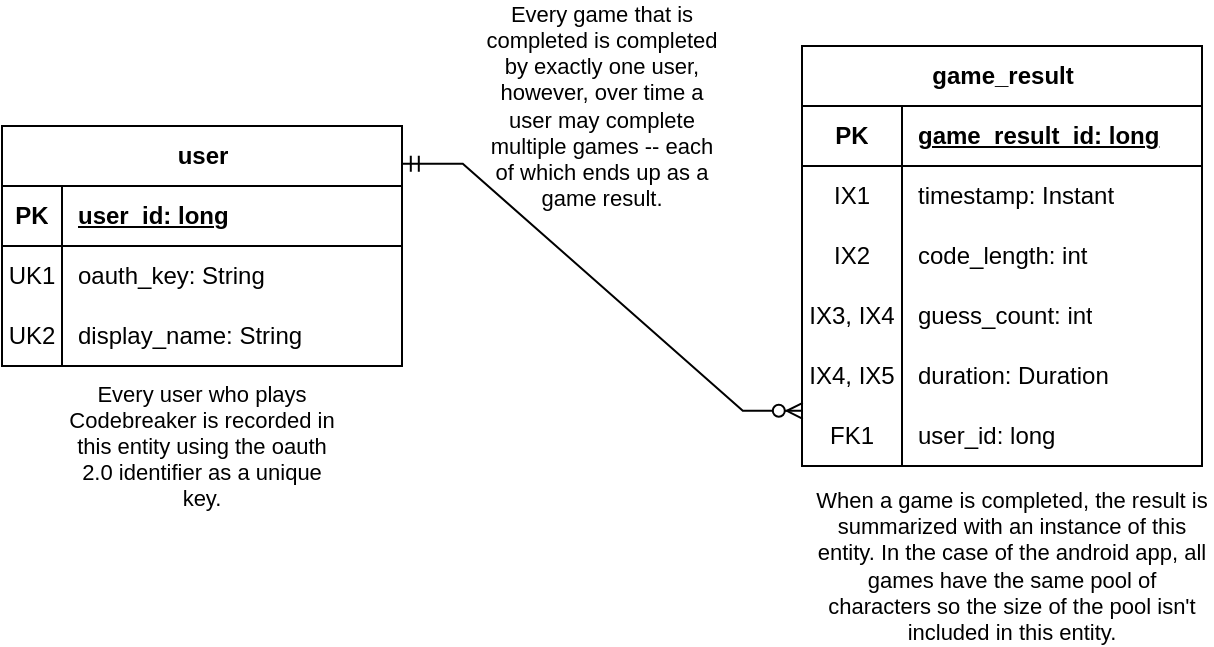 <mxfile version="23.1.2" type="device">
  <diagram name="Page-1" id="EVgq2ZtFHms8ZA11ut-m">
    <mxGraphModel dx="2742" dy="569" grid="1" gridSize="10" guides="1" tooltips="1" connect="1" arrows="1" fold="1" page="1" pageScale="1" pageWidth="850" pageHeight="1100" math="0" shadow="0">
      <root>
        <mxCell id="0" />
        <mxCell id="1" parent="0" />
        <mxCell id="a7e4Md0nziOLimNQ7dql-2" value="user" style="shape=table;startSize=30;container=1;collapsible=1;childLayout=tableLayout;fixedRows=1;rowLines=0;fontStyle=1;align=center;resizeLast=1;html=1;" vertex="1" parent="1">
          <mxGeometry x="-1680" y="80" width="200" height="120" as="geometry" />
        </mxCell>
        <mxCell id="a7e4Md0nziOLimNQ7dql-3" value="" style="shape=tableRow;horizontal=0;startSize=0;swimlaneHead=0;swimlaneBody=0;fillColor=none;collapsible=0;dropTarget=0;points=[[0,0.5],[1,0.5]];portConstraint=eastwest;top=0;left=0;right=0;bottom=1;" vertex="1" parent="a7e4Md0nziOLimNQ7dql-2">
          <mxGeometry y="30" width="200" height="30" as="geometry" />
        </mxCell>
        <mxCell id="a7e4Md0nziOLimNQ7dql-4" value="PK" style="shape=partialRectangle;connectable=0;fillColor=none;top=0;left=0;bottom=0;right=0;fontStyle=1;overflow=hidden;whiteSpace=wrap;html=1;" vertex="1" parent="a7e4Md0nziOLimNQ7dql-3">
          <mxGeometry width="30" height="30" as="geometry">
            <mxRectangle width="30" height="30" as="alternateBounds" />
          </mxGeometry>
        </mxCell>
        <mxCell id="a7e4Md0nziOLimNQ7dql-5" value="user_id: long" style="shape=partialRectangle;connectable=0;fillColor=none;top=0;left=0;bottom=0;right=0;align=left;spacingLeft=6;fontStyle=5;overflow=hidden;whiteSpace=wrap;html=1;" vertex="1" parent="a7e4Md0nziOLimNQ7dql-3">
          <mxGeometry x="30" width="170" height="30" as="geometry">
            <mxRectangle width="170" height="30" as="alternateBounds" />
          </mxGeometry>
        </mxCell>
        <mxCell id="a7e4Md0nziOLimNQ7dql-6" value="" style="shape=tableRow;horizontal=0;startSize=0;swimlaneHead=0;swimlaneBody=0;fillColor=none;collapsible=0;dropTarget=0;points=[[0,0.5],[1,0.5]];portConstraint=eastwest;top=0;left=0;right=0;bottom=0;" vertex="1" parent="a7e4Md0nziOLimNQ7dql-2">
          <mxGeometry y="60" width="200" height="30" as="geometry" />
        </mxCell>
        <mxCell id="a7e4Md0nziOLimNQ7dql-7" value="UK1" style="shape=partialRectangle;connectable=0;fillColor=none;top=0;left=0;bottom=0;right=0;editable=1;overflow=hidden;whiteSpace=wrap;html=1;" vertex="1" parent="a7e4Md0nziOLimNQ7dql-6">
          <mxGeometry width="30" height="30" as="geometry">
            <mxRectangle width="30" height="30" as="alternateBounds" />
          </mxGeometry>
        </mxCell>
        <mxCell id="a7e4Md0nziOLimNQ7dql-8" value="oauth_key: String" style="shape=partialRectangle;connectable=0;fillColor=none;top=0;left=0;bottom=0;right=0;align=left;spacingLeft=6;overflow=hidden;whiteSpace=wrap;html=1;" vertex="1" parent="a7e4Md0nziOLimNQ7dql-6">
          <mxGeometry x="30" width="170" height="30" as="geometry">
            <mxRectangle width="170" height="30" as="alternateBounds" />
          </mxGeometry>
        </mxCell>
        <mxCell id="a7e4Md0nziOLimNQ7dql-9" value="" style="shape=tableRow;horizontal=0;startSize=0;swimlaneHead=0;swimlaneBody=0;fillColor=none;collapsible=0;dropTarget=0;points=[[0,0.5],[1,0.5]];portConstraint=eastwest;top=0;left=0;right=0;bottom=0;" vertex="1" parent="a7e4Md0nziOLimNQ7dql-2">
          <mxGeometry y="90" width="200" height="30" as="geometry" />
        </mxCell>
        <mxCell id="a7e4Md0nziOLimNQ7dql-10" value="UK2" style="shape=partialRectangle;connectable=0;fillColor=none;top=0;left=0;bottom=0;right=0;editable=1;overflow=hidden;whiteSpace=wrap;html=1;" vertex="1" parent="a7e4Md0nziOLimNQ7dql-9">
          <mxGeometry width="30" height="30" as="geometry">
            <mxRectangle width="30" height="30" as="alternateBounds" />
          </mxGeometry>
        </mxCell>
        <mxCell id="a7e4Md0nziOLimNQ7dql-11" value="display_name: String" style="shape=partialRectangle;connectable=0;fillColor=none;top=0;left=0;bottom=0;right=0;align=left;spacingLeft=6;overflow=hidden;whiteSpace=wrap;html=1;" vertex="1" parent="a7e4Md0nziOLimNQ7dql-9">
          <mxGeometry x="30" width="170" height="30" as="geometry">
            <mxRectangle width="170" height="30" as="alternateBounds" />
          </mxGeometry>
        </mxCell>
        <mxCell id="a7e4Md0nziOLimNQ7dql-15" value="game_result" style="shape=table;startSize=30;container=1;collapsible=1;childLayout=tableLayout;fixedRows=1;rowLines=0;fontStyle=1;align=center;resizeLast=1;html=1;" vertex="1" parent="1">
          <mxGeometry x="-1280" y="40" width="200" height="210" as="geometry" />
        </mxCell>
        <mxCell id="a7e4Md0nziOLimNQ7dql-16" value="" style="shape=tableRow;horizontal=0;startSize=0;swimlaneHead=0;swimlaneBody=0;fillColor=none;collapsible=0;dropTarget=0;points=[[0,0.5],[1,0.5]];portConstraint=eastwest;top=0;left=0;right=0;bottom=1;" vertex="1" parent="a7e4Md0nziOLimNQ7dql-15">
          <mxGeometry y="30" width="200" height="30" as="geometry" />
        </mxCell>
        <mxCell id="a7e4Md0nziOLimNQ7dql-17" value="PK" style="shape=partialRectangle;connectable=0;fillColor=none;top=0;left=0;bottom=0;right=0;fontStyle=1;overflow=hidden;whiteSpace=wrap;html=1;" vertex="1" parent="a7e4Md0nziOLimNQ7dql-16">
          <mxGeometry width="50" height="30" as="geometry">
            <mxRectangle width="50" height="30" as="alternateBounds" />
          </mxGeometry>
        </mxCell>
        <mxCell id="a7e4Md0nziOLimNQ7dql-18" value="game_result_id: long" style="shape=partialRectangle;connectable=0;fillColor=none;top=0;left=0;bottom=0;right=0;align=left;spacingLeft=6;fontStyle=5;overflow=hidden;whiteSpace=wrap;html=1;" vertex="1" parent="a7e4Md0nziOLimNQ7dql-16">
          <mxGeometry x="50" width="150" height="30" as="geometry">
            <mxRectangle width="150" height="30" as="alternateBounds" />
          </mxGeometry>
        </mxCell>
        <mxCell id="a7e4Md0nziOLimNQ7dql-19" value="" style="shape=tableRow;horizontal=0;startSize=0;swimlaneHead=0;swimlaneBody=0;fillColor=none;collapsible=0;dropTarget=0;points=[[0,0.5],[1,0.5]];portConstraint=eastwest;top=0;left=0;right=0;bottom=0;" vertex="1" parent="a7e4Md0nziOLimNQ7dql-15">
          <mxGeometry y="60" width="200" height="30" as="geometry" />
        </mxCell>
        <mxCell id="a7e4Md0nziOLimNQ7dql-20" value="IX1" style="shape=partialRectangle;connectable=0;fillColor=none;top=0;left=0;bottom=0;right=0;editable=1;overflow=hidden;whiteSpace=wrap;html=1;" vertex="1" parent="a7e4Md0nziOLimNQ7dql-19">
          <mxGeometry width="50" height="30" as="geometry">
            <mxRectangle width="50" height="30" as="alternateBounds" />
          </mxGeometry>
        </mxCell>
        <mxCell id="a7e4Md0nziOLimNQ7dql-21" value="timestamp: Instant" style="shape=partialRectangle;connectable=0;fillColor=none;top=0;left=0;bottom=0;right=0;align=left;spacingLeft=6;overflow=hidden;whiteSpace=wrap;html=1;" vertex="1" parent="a7e4Md0nziOLimNQ7dql-19">
          <mxGeometry x="50" width="150" height="30" as="geometry">
            <mxRectangle width="150" height="30" as="alternateBounds" />
          </mxGeometry>
        </mxCell>
        <mxCell id="a7e4Md0nziOLimNQ7dql-22" value="" style="shape=tableRow;horizontal=0;startSize=0;swimlaneHead=0;swimlaneBody=0;fillColor=none;collapsible=0;dropTarget=0;points=[[0,0.5],[1,0.5]];portConstraint=eastwest;top=0;left=0;right=0;bottom=0;" vertex="1" parent="a7e4Md0nziOLimNQ7dql-15">
          <mxGeometry y="90" width="200" height="30" as="geometry" />
        </mxCell>
        <mxCell id="a7e4Md0nziOLimNQ7dql-23" value="IX2" style="shape=partialRectangle;connectable=0;fillColor=none;top=0;left=0;bottom=0;right=0;editable=1;overflow=hidden;whiteSpace=wrap;html=1;" vertex="1" parent="a7e4Md0nziOLimNQ7dql-22">
          <mxGeometry width="50" height="30" as="geometry">
            <mxRectangle width="50" height="30" as="alternateBounds" />
          </mxGeometry>
        </mxCell>
        <mxCell id="a7e4Md0nziOLimNQ7dql-24" value="code_length: int" style="shape=partialRectangle;connectable=0;fillColor=none;top=0;left=0;bottom=0;right=0;align=left;spacingLeft=6;overflow=hidden;whiteSpace=wrap;html=1;" vertex="1" parent="a7e4Md0nziOLimNQ7dql-22">
          <mxGeometry x="50" width="150" height="30" as="geometry">
            <mxRectangle width="150" height="30" as="alternateBounds" />
          </mxGeometry>
        </mxCell>
        <mxCell id="a7e4Md0nziOLimNQ7dql-25" value="" style="shape=tableRow;horizontal=0;startSize=0;swimlaneHead=0;swimlaneBody=0;fillColor=none;collapsible=0;dropTarget=0;points=[[0,0.5],[1,0.5]];portConstraint=eastwest;top=0;left=0;right=0;bottom=0;" vertex="1" parent="a7e4Md0nziOLimNQ7dql-15">
          <mxGeometry y="120" width="200" height="30" as="geometry" />
        </mxCell>
        <mxCell id="a7e4Md0nziOLimNQ7dql-26" value="IX3, IX4" style="shape=partialRectangle;connectable=0;fillColor=none;top=0;left=0;bottom=0;right=0;editable=1;overflow=hidden;whiteSpace=wrap;html=1;" vertex="1" parent="a7e4Md0nziOLimNQ7dql-25">
          <mxGeometry width="50" height="30" as="geometry">
            <mxRectangle width="50" height="30" as="alternateBounds" />
          </mxGeometry>
        </mxCell>
        <mxCell id="a7e4Md0nziOLimNQ7dql-27" value="guess_count: int" style="shape=partialRectangle;connectable=0;fillColor=none;top=0;left=0;bottom=0;right=0;align=left;spacingLeft=6;overflow=hidden;whiteSpace=wrap;html=1;" vertex="1" parent="a7e4Md0nziOLimNQ7dql-25">
          <mxGeometry x="50" width="150" height="30" as="geometry">
            <mxRectangle width="150" height="30" as="alternateBounds" />
          </mxGeometry>
        </mxCell>
        <mxCell id="a7e4Md0nziOLimNQ7dql-34" value="" style="shape=tableRow;horizontal=0;startSize=0;swimlaneHead=0;swimlaneBody=0;fillColor=none;collapsible=0;dropTarget=0;points=[[0,0.5],[1,0.5]];portConstraint=eastwest;top=0;left=0;right=0;bottom=0;" vertex="1" parent="a7e4Md0nziOLimNQ7dql-15">
          <mxGeometry y="150" width="200" height="30" as="geometry" />
        </mxCell>
        <mxCell id="a7e4Md0nziOLimNQ7dql-35" value="IX4, IX5" style="shape=partialRectangle;connectable=0;fillColor=none;top=0;left=0;bottom=0;right=0;editable=1;overflow=hidden;whiteSpace=wrap;html=1;" vertex="1" parent="a7e4Md0nziOLimNQ7dql-34">
          <mxGeometry width="50" height="30" as="geometry">
            <mxRectangle width="50" height="30" as="alternateBounds" />
          </mxGeometry>
        </mxCell>
        <mxCell id="a7e4Md0nziOLimNQ7dql-36" value="duration: Duration" style="shape=partialRectangle;connectable=0;fillColor=none;top=0;left=0;bottom=0;right=0;align=left;spacingLeft=6;overflow=hidden;whiteSpace=wrap;html=1;" vertex="1" parent="a7e4Md0nziOLimNQ7dql-34">
          <mxGeometry x="50" width="150" height="30" as="geometry">
            <mxRectangle width="150" height="30" as="alternateBounds" />
          </mxGeometry>
        </mxCell>
        <mxCell id="a7e4Md0nziOLimNQ7dql-37" value="" style="shape=tableRow;horizontal=0;startSize=0;swimlaneHead=0;swimlaneBody=0;fillColor=none;collapsible=0;dropTarget=0;points=[[0,0.5],[1,0.5]];portConstraint=eastwest;top=0;left=0;right=0;bottom=0;" vertex="1" parent="a7e4Md0nziOLimNQ7dql-15">
          <mxGeometry y="180" width="200" height="30" as="geometry" />
        </mxCell>
        <mxCell id="a7e4Md0nziOLimNQ7dql-38" value="FK1" style="shape=partialRectangle;connectable=0;fillColor=none;top=0;left=0;bottom=0;right=0;editable=1;overflow=hidden;whiteSpace=wrap;html=1;" vertex="1" parent="a7e4Md0nziOLimNQ7dql-37">
          <mxGeometry width="50" height="30" as="geometry">
            <mxRectangle width="50" height="30" as="alternateBounds" />
          </mxGeometry>
        </mxCell>
        <mxCell id="a7e4Md0nziOLimNQ7dql-39" value="user_id: long" style="shape=partialRectangle;connectable=0;fillColor=none;top=0;left=0;bottom=0;right=0;align=left;spacingLeft=6;overflow=hidden;whiteSpace=wrap;html=1;" vertex="1" parent="a7e4Md0nziOLimNQ7dql-37">
          <mxGeometry x="50" width="150" height="30" as="geometry">
            <mxRectangle width="150" height="30" as="alternateBounds" />
          </mxGeometry>
        </mxCell>
        <mxCell id="a7e4Md0nziOLimNQ7dql-40" value="" style="edgeStyle=entityRelationEdgeStyle;fontSize=12;html=1;endArrow=ERzeroToMany;startArrow=ERmandOne;rounded=0;exitX=1.002;exitY=0.157;exitDx=0;exitDy=0;exitPerimeter=0;entryX=0.002;entryY=0.08;entryDx=0;entryDy=0;entryPerimeter=0;" edge="1" parent="1" source="a7e4Md0nziOLimNQ7dql-2" target="a7e4Md0nziOLimNQ7dql-37">
          <mxGeometry width="100" height="100" relative="1" as="geometry">
            <mxPoint x="-1380" y="180" as="sourcePoint" />
            <mxPoint x="-1280" y="230" as="targetPoint" />
          </mxGeometry>
        </mxCell>
        <mxCell id="a7e4Md0nziOLimNQ7dql-41" value="Every user who plays Codebreaker is recorded in this entity using the oauth 2.0 identifier as a unique key." style="whiteSpace=wrap;html=1;strokeColor=none;fillColor=none;fontSize=11;" vertex="1" parent="1">
          <mxGeometry x="-1650" y="200" width="140" height="80" as="geometry" />
        </mxCell>
        <mxCell id="a7e4Md0nziOLimNQ7dql-42" value="When a game is completed, the result is summarized with an instance of this entity. In the case of the android app, all games have the same pool of characters so the size of the pool isn&#39;t included in this entity." style="whiteSpace=wrap;html=1;strokeColor=none;fillColor=none;fontSize=11;" vertex="1" parent="1">
          <mxGeometry x="-1275" y="270" width="200" height="60" as="geometry" />
        </mxCell>
        <mxCell id="a7e4Md0nziOLimNQ7dql-43" value="Every game that is completed is completed by exactly one user, however, over time a user may complete multiple games -- each of which ends up as a game result." style="whiteSpace=wrap;html=1;fontSize=11;fillColor=none;strokeColor=none;" vertex="1" parent="1">
          <mxGeometry x="-1440" y="40" width="120" height="60" as="geometry" />
        </mxCell>
      </root>
    </mxGraphModel>
  </diagram>
</mxfile>
